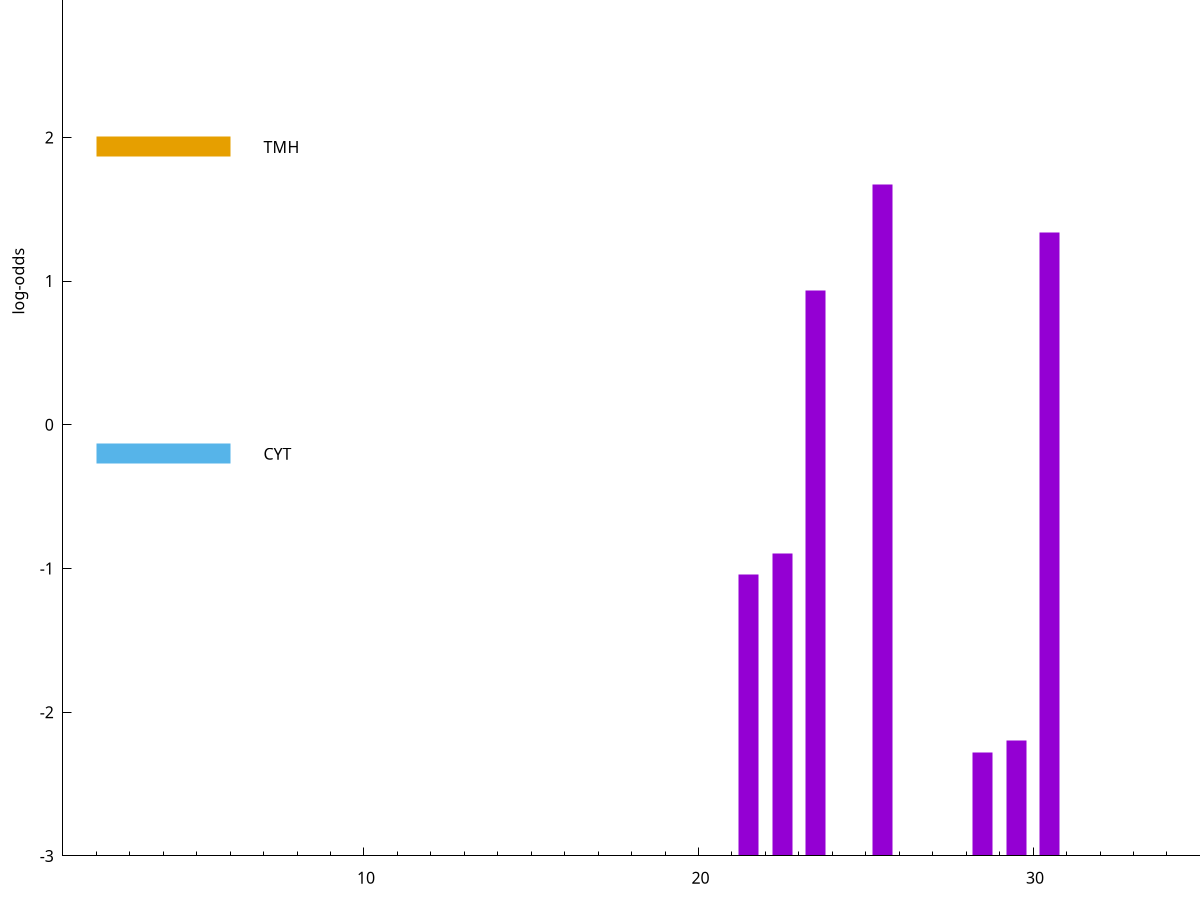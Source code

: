 set title "LipoP predictions for SPy_0031"
set size 2., 1.4
set xrange [1:70] 
set mxtics 10
set yrange [-3:5]
set y2range [0:8]
set ylabel "log-odds"
set term postscript eps color solid "Helvetica" 30
set output "SPy_0031.eps"
set arrow from 2,3.21838 to 6,3.21838 nohead lt 1 lw 20
set label "SpI" at 7,3.21838
set arrow from 2,1.9338 to 6,1.9338 nohead lt 4 lw 20
set label "TMH" at 7,1.9338
set arrow from 2,-0.200913 to 6,-0.200913 nohead lt 3 lw 20
set label "CYT" at 7,-0.200913
set arrow from 2,3.21838 to 6,3.21838 nohead lt 1 lw 20
set label "SpI" at 7,3.21838
# NOTE: The scores below are the log-odds scores with the threshold
# NOTE: subtracted (a hack to make gnuplot make the histogram all
# NOTE: look nice).
plot "-" axes x1y2 title "" with impulses lt 1 lw 20
25.500000 4.675230
30.500000 4.338120
23.500000 3.933658
22.500000 2.105246
21.500000 1.961510
29.500000 0.803730
28.500000 0.717510
e
exit
